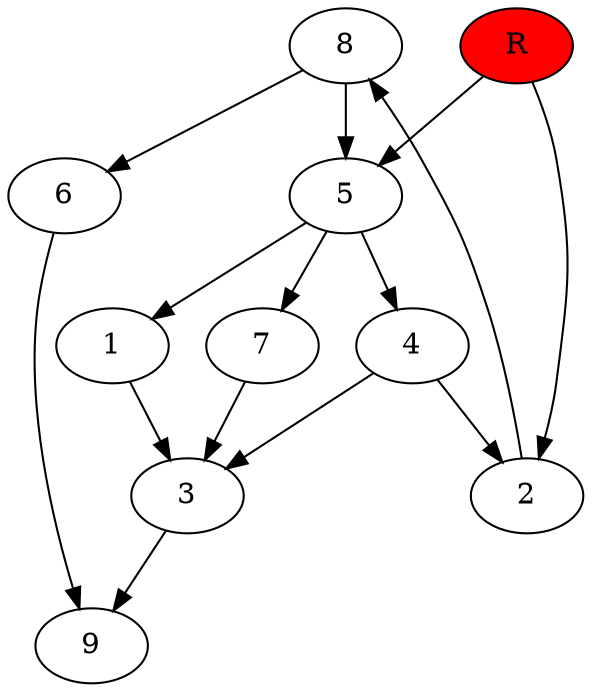 digraph prb4031 {
	1
	2
	3
	4
	5
	6
	7
	8
	R [fillcolor="#ff0000" style=filled]
	1 -> 3
	2 -> 8
	3 -> 9
	4 -> 2
	4 -> 3
	5 -> 1
	5 -> 4
	5 -> 7
	6 -> 9
	7 -> 3
	8 -> 5
	8 -> 6
	R -> 2
	R -> 5
}
